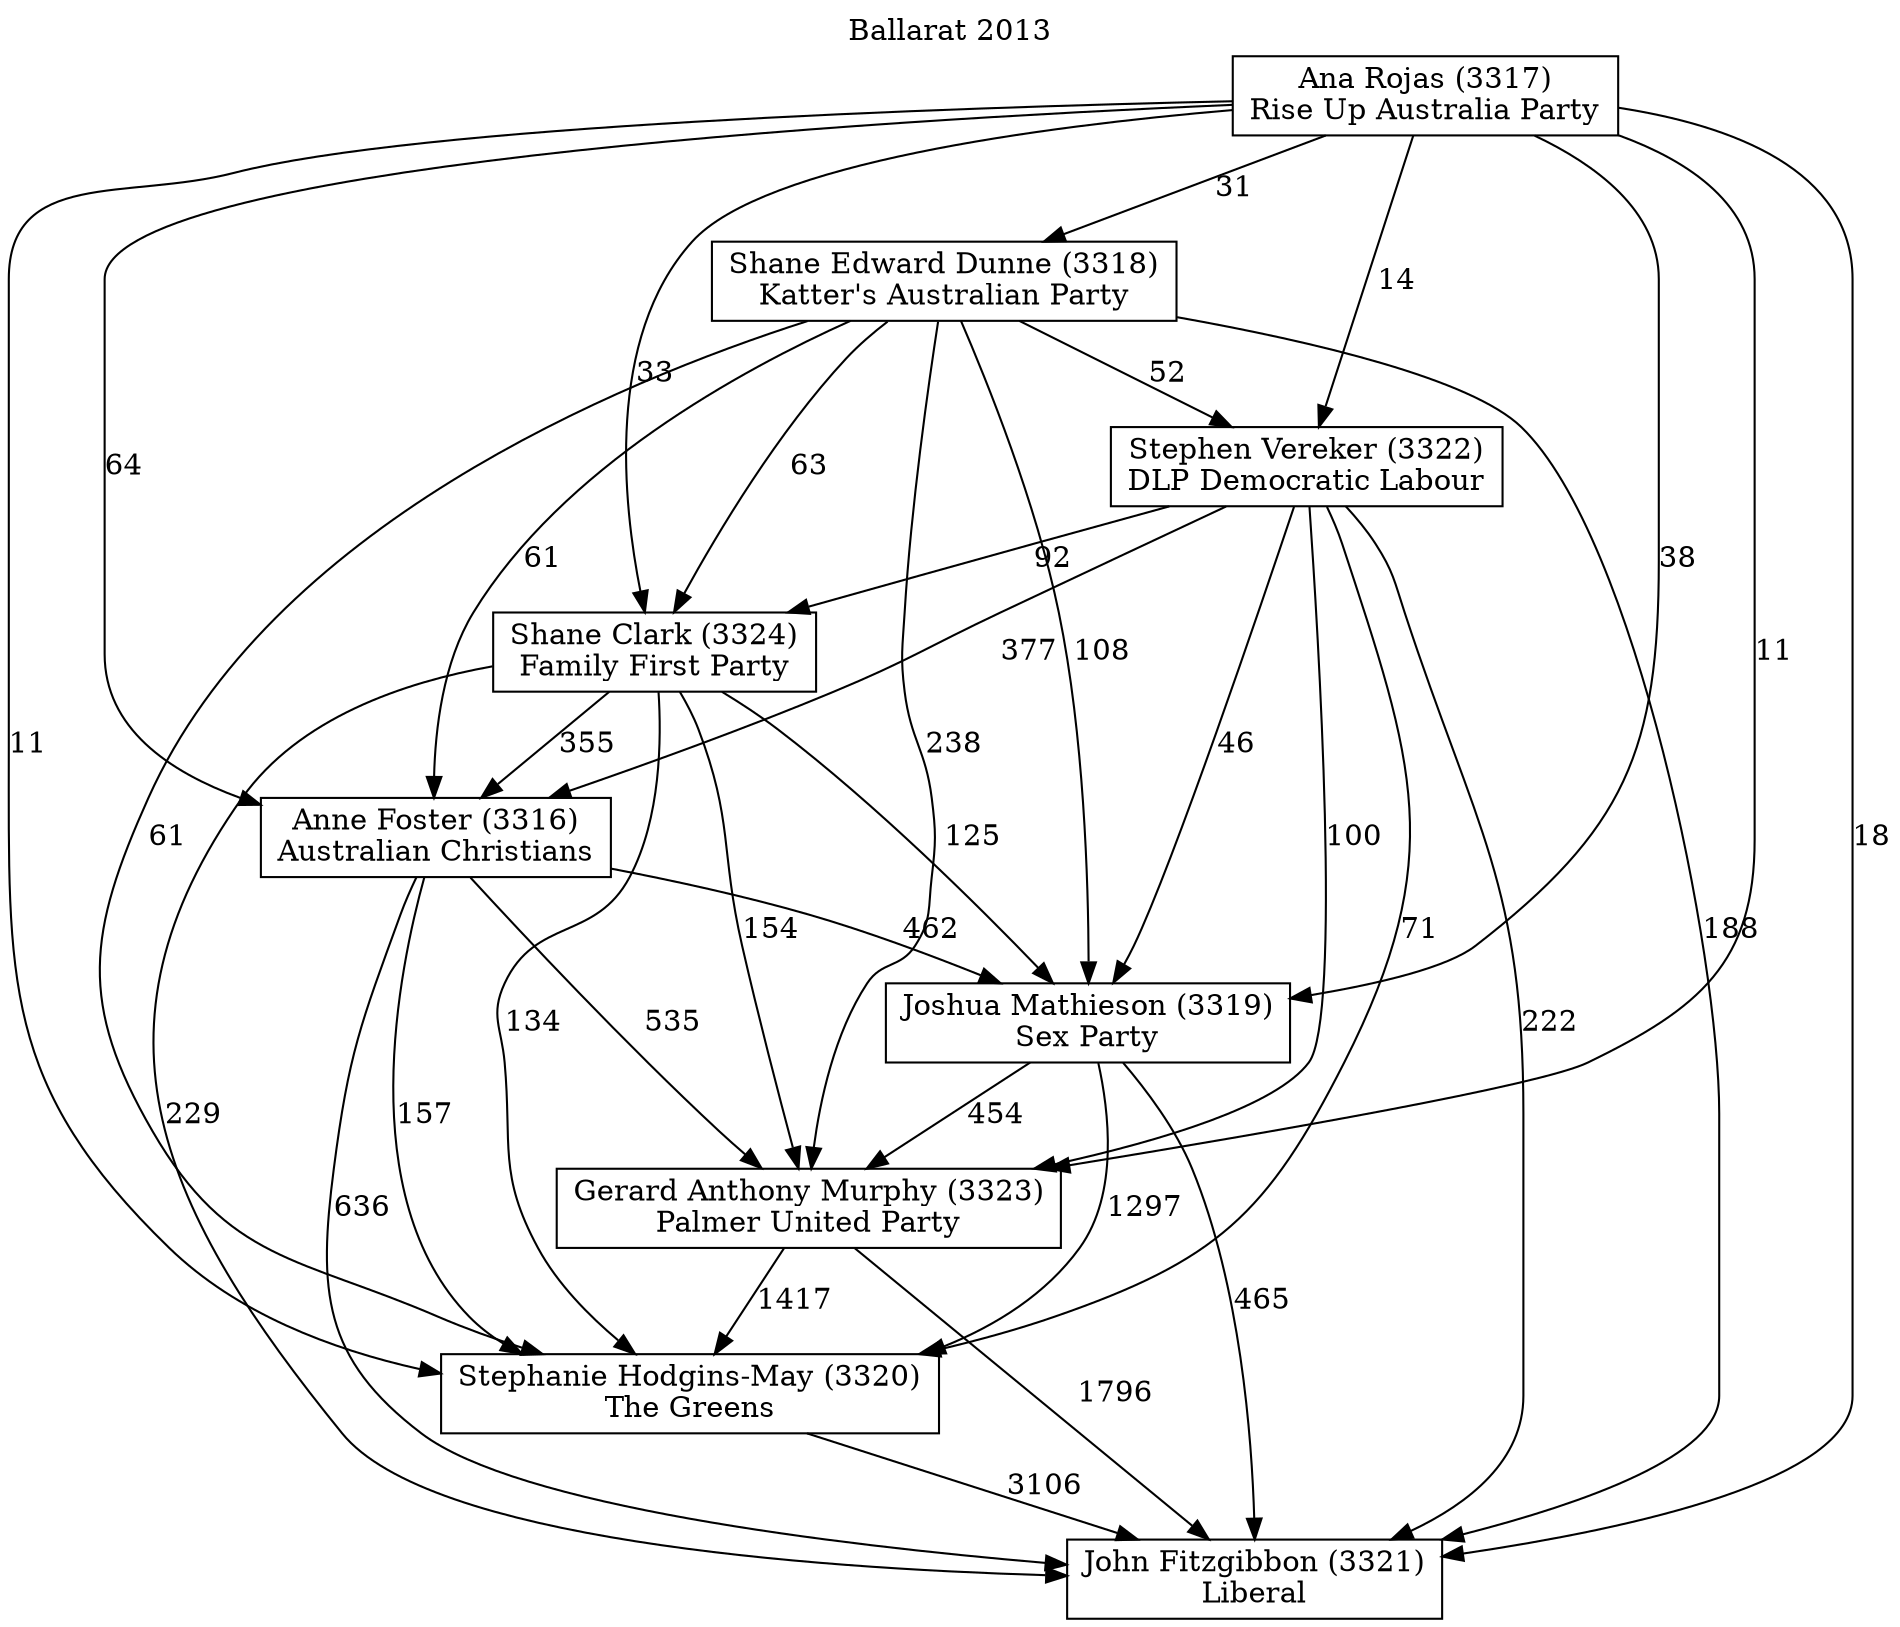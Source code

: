 // House preference flow
digraph "John Fitzgibbon (3321)_Ballarat_2013" {
	graph [label="Ballarat 2013" labelloc=t mclimit=2]
	node [shape=box]
	"John Fitzgibbon (3321)" [label="John Fitzgibbon (3321)
Liberal"]
	"Stephanie Hodgins-May (3320)" [label="Stephanie Hodgins-May (3320)
The Greens"]
	"Gerard Anthony Murphy (3323)" [label="Gerard Anthony Murphy (3323)
Palmer United Party"]
	"Joshua Mathieson (3319)" [label="Joshua Mathieson (3319)
Sex Party"]
	"Anne Foster (3316)" [label="Anne Foster (3316)
Australian Christians"]
	"Shane Clark (3324)" [label="Shane Clark (3324)
Family First Party"]
	"Stephen Vereker (3322)" [label="Stephen Vereker (3322)
DLP Democratic Labour"]
	"Shane Edward Dunne (3318)" [label="Shane Edward Dunne (3318)
Katter's Australian Party"]
	"Ana Rojas (3317)" [label="Ana Rojas (3317)
Rise Up Australia Party"]
	"Stephanie Hodgins-May (3320)" -> "John Fitzgibbon (3321)" [label=3106]
	"Gerard Anthony Murphy (3323)" -> "Stephanie Hodgins-May (3320)" [label=1417]
	"Joshua Mathieson (3319)" -> "Gerard Anthony Murphy (3323)" [label=454]
	"Anne Foster (3316)" -> "Joshua Mathieson (3319)" [label=462]
	"Shane Clark (3324)" -> "Anne Foster (3316)" [label=355]
	"Stephen Vereker (3322)" -> "Shane Clark (3324)" [label=92]
	"Shane Edward Dunne (3318)" -> "Stephen Vereker (3322)" [label=52]
	"Ana Rojas (3317)" -> "Shane Edward Dunne (3318)" [label=31]
	"Gerard Anthony Murphy (3323)" -> "John Fitzgibbon (3321)" [label=1796]
	"Joshua Mathieson (3319)" -> "John Fitzgibbon (3321)" [label=465]
	"Anne Foster (3316)" -> "John Fitzgibbon (3321)" [label=636]
	"Shane Clark (3324)" -> "John Fitzgibbon (3321)" [label=229]
	"Stephen Vereker (3322)" -> "John Fitzgibbon (3321)" [label=222]
	"Shane Edward Dunne (3318)" -> "John Fitzgibbon (3321)" [label=188]
	"Ana Rojas (3317)" -> "John Fitzgibbon (3321)" [label=18]
	"Ana Rojas (3317)" -> "Stephen Vereker (3322)" [label=14]
	"Shane Edward Dunne (3318)" -> "Shane Clark (3324)" [label=63]
	"Ana Rojas (3317)" -> "Shane Clark (3324)" [label=33]
	"Stephen Vereker (3322)" -> "Anne Foster (3316)" [label=377]
	"Shane Edward Dunne (3318)" -> "Anne Foster (3316)" [label=61]
	"Ana Rojas (3317)" -> "Anne Foster (3316)" [label=64]
	"Shane Clark (3324)" -> "Joshua Mathieson (3319)" [label=125]
	"Stephen Vereker (3322)" -> "Joshua Mathieson (3319)" [label=46]
	"Shane Edward Dunne (3318)" -> "Joshua Mathieson (3319)" [label=108]
	"Ana Rojas (3317)" -> "Joshua Mathieson (3319)" [label=38]
	"Anne Foster (3316)" -> "Gerard Anthony Murphy (3323)" [label=535]
	"Shane Clark (3324)" -> "Gerard Anthony Murphy (3323)" [label=154]
	"Stephen Vereker (3322)" -> "Gerard Anthony Murphy (3323)" [label=100]
	"Shane Edward Dunne (3318)" -> "Gerard Anthony Murphy (3323)" [label=238]
	"Ana Rojas (3317)" -> "Gerard Anthony Murphy (3323)" [label=11]
	"Joshua Mathieson (3319)" -> "Stephanie Hodgins-May (3320)" [label=1297]
	"Anne Foster (3316)" -> "Stephanie Hodgins-May (3320)" [label=157]
	"Shane Clark (3324)" -> "Stephanie Hodgins-May (3320)" [label=134]
	"Stephen Vereker (3322)" -> "Stephanie Hodgins-May (3320)" [label=71]
	"Shane Edward Dunne (3318)" -> "Stephanie Hodgins-May (3320)" [label=61]
	"Ana Rojas (3317)" -> "Stephanie Hodgins-May (3320)" [label=11]
}
